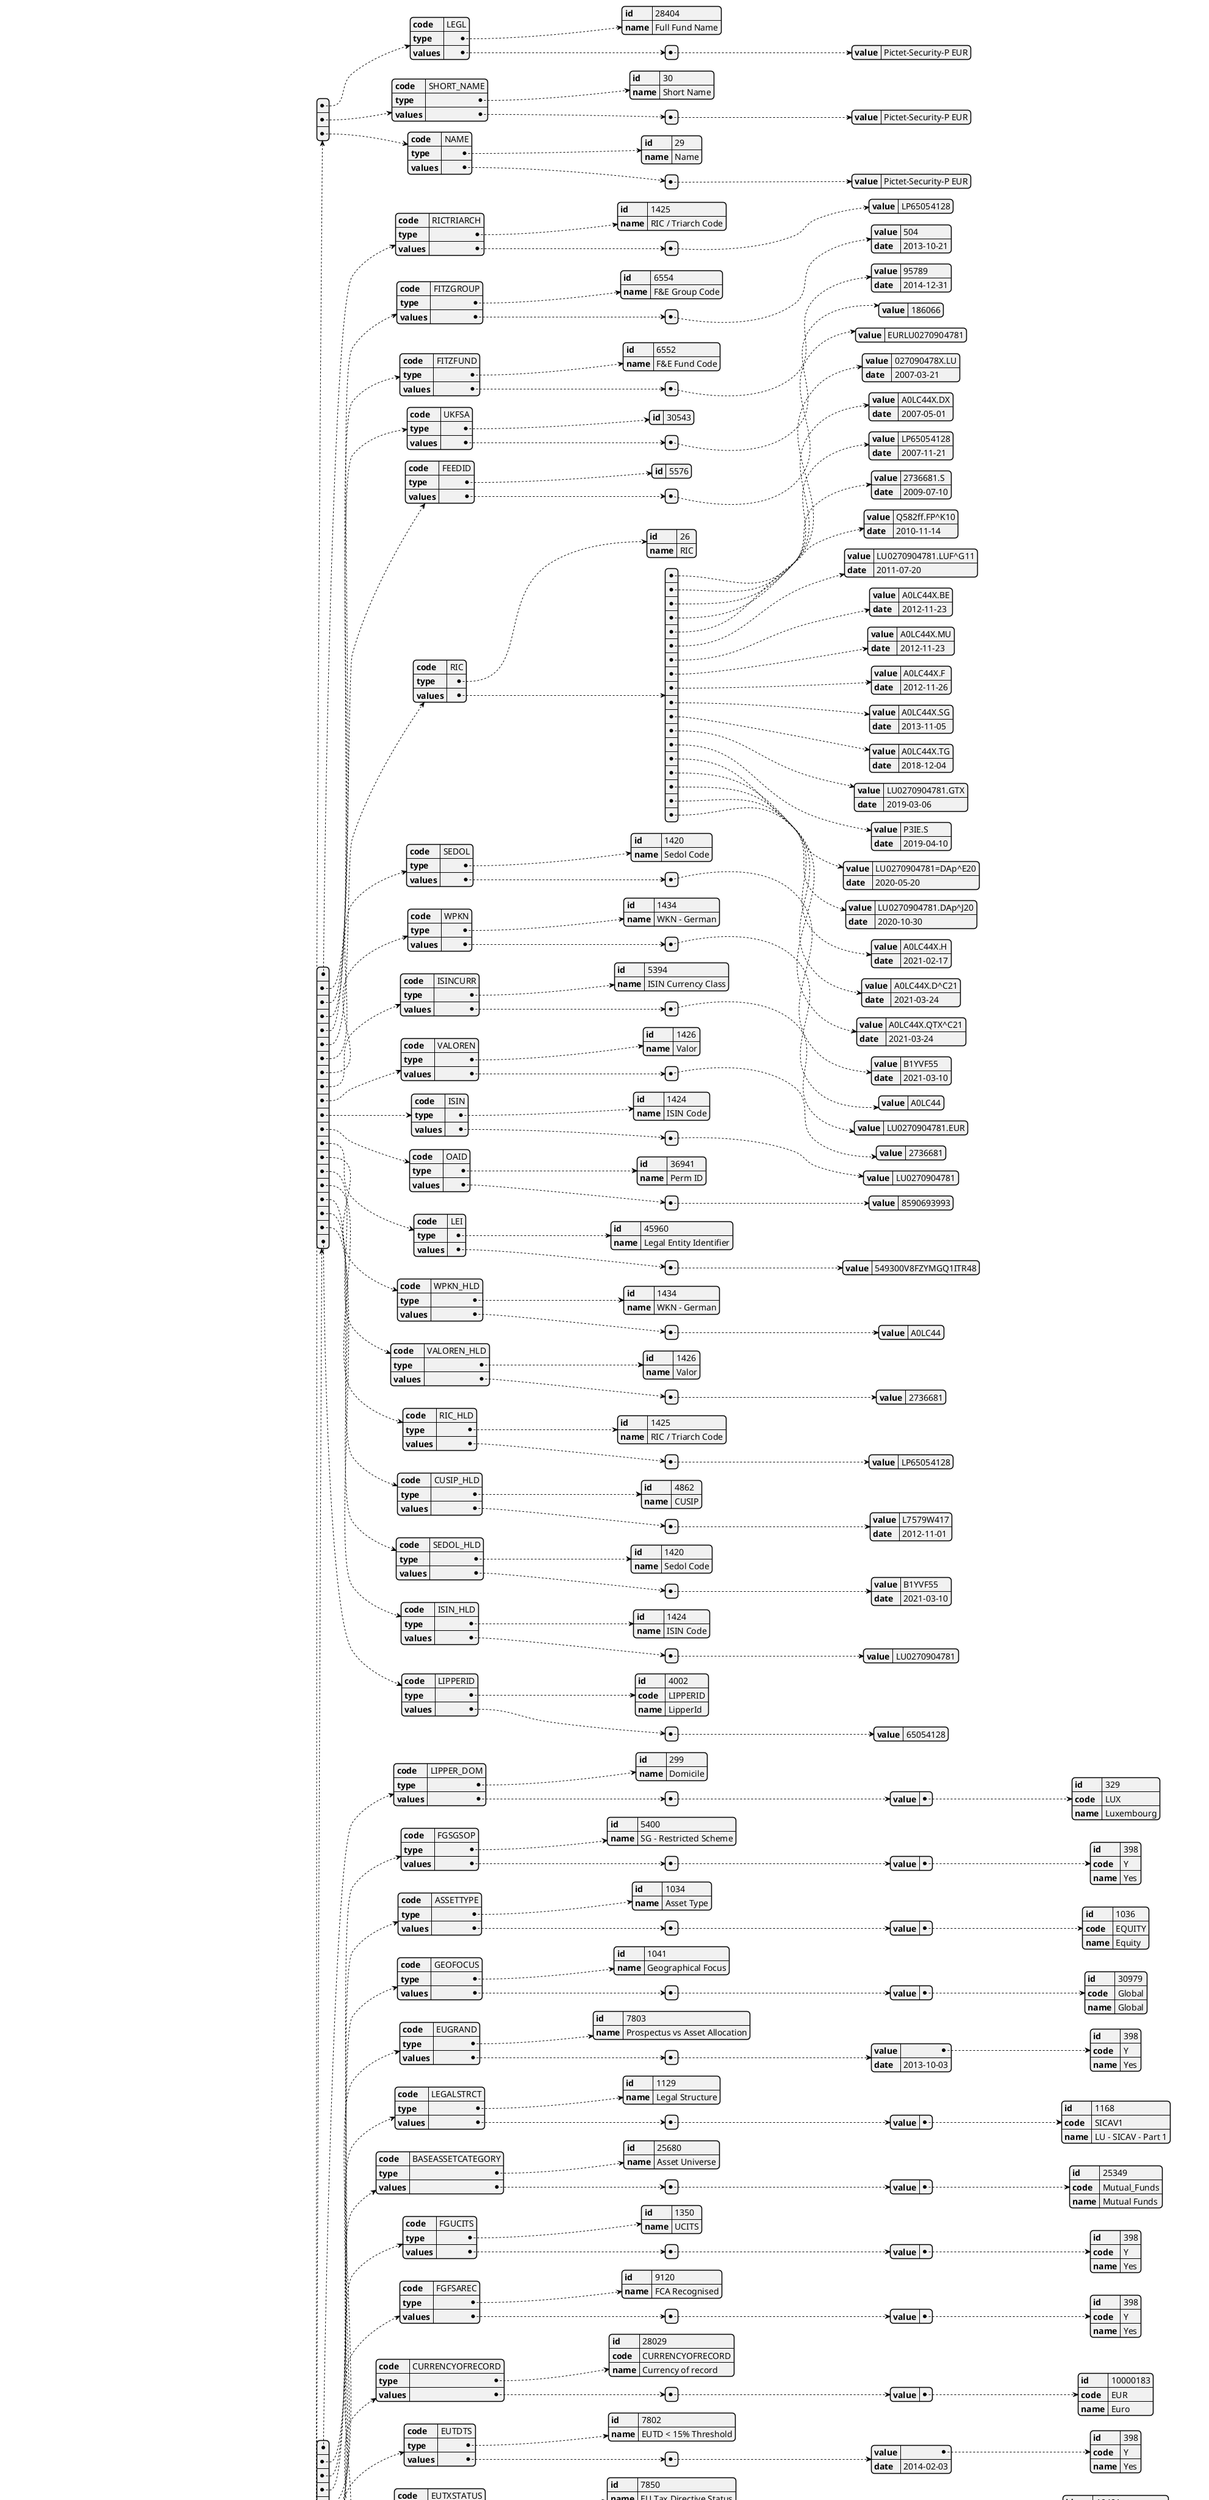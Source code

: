 @startjson

{
    "assets": [
        {
            "id": "LU0270904781",
            "names": [
                {
                    "code": "LEGL",
                    "type": {
                        "id": "28404",
                        "name": "Full Fund Name"
                    },
                    "values": [
                        {
                            "value": "Pictet-Security-P EUR"
                        }
                    ]
                },
                {
                    "code": "SHORT_NAME",
                    "type": {
                        "id": "30",
                        "name": "Short Name"
                    },
                    "values": [
                        {
                            "value": "Pictet-Security-P EUR"
                        }
                    ]
                },
                {
                    "code": "NAME",
                    "type": {
                        "id": "29",
                        "name": "Name"
                    },
                    "values": [
                        {
                            "value": "Pictet-Security-P EUR"
                        }
                    ]
                }
            ],
            "codes": [
                {
                    "code": "RICTRIARCH",
                    "type": {
                        "id": "1425",
                        "name": "RIC / Triarch Code"
                    },
                    "values": [
                        {
                            "value": "LP65054128"
                        }
                    ]
                },
                {
                    "code": "FITZGROUP",
                    "type": {
                        "id": "6554",
                        "name": "F&E Group Code"
                    },
                    "values": [
                        {
                            "value": "504",
                            "date": "2013-10-21"
                        }
                    ]
                },
                {
                    "code": "FITZFUND",
                    "type": {
                        "id": "6552",
                        "name": "F&E Fund Code"
                    },
                    "values": [
                        {
                            "value": "95789",
                            "date": "2014-12-31"
                        }
                    ]
                },
                {
                    "code": "UKFSA",
                    "type": {
                        "id": "30543"
                    },
                    "values": [
                        {
                            "value": "186066"
                        }
                    ]
                },
                {
                    "code": "FEEDID",
                    "type": {
                        "id": "5576"
                    },
                    "values": [
                        {
                            "value": "EURLU0270904781"
                        }
                    ]
                },
                {
                    "code": "RIC",
                    "type": {
                        "id": "26",
                        "name": "RIC"
                    },
                    "values": [
                        {
                            "value": "027090478X.LU",
                            "date": "2007-03-21"
                        },
                        {
                            "value": "A0LC44X.DX",
                            "date": "2007-05-01"
                        },
                        {
                            "value": "LP65054128",
                            "date": "2007-11-21"
                        },
                        {
                            "value": "2736681.S",
                            "date": "2009-07-10"
                        },
                        {
                            "value": "Q582ff.FP^K10",
                            "date": "2010-11-14"
                        },
                        {
                            "value": "LU0270904781.LUF^G11",
                            "date": "2011-07-20"
                        },
                        {
                            "value": "A0LC44X.BE",
                            "date": "2012-11-23"
                        },
                        {
                            "value": "A0LC44X.MU",
                            "date": "2012-11-23"
                        },
                        {
                            "value": "A0LC44X.F",
                            "date": "2012-11-26"
                        },
                        {
                            "value": "A0LC44X.SG",
                            "date": "2013-11-05"
                        },
                        {
                            "value": "A0LC44X.TG",
                            "date": "2018-12-04"
                        },
                        {
                            "value": "LU0270904781.GTX",
                            "date": "2019-03-06"
                        },
                        {
                            "value": "P3IE.S",
                            "date": "2019-04-10"
                        },
                        {
                            "value": "LU0270904781=DAp^E20",
                            "date": "2020-05-20"
                        },
                        {
                            "value": "LU0270904781.DAp^J20",
                            "date": "2020-10-30"
                        },
                        {
                            "value": "A0LC44X.H",
                            "date": "2021-02-17"
                        },
                        {
                            "value": "A0LC44X.D^C21",
                            "date": "2021-03-24"
                        },
                        {
                            "value": "A0LC44X.QTX^C21",
                            "date": "2021-03-24"
                        }
                    ]
                },
                {
                    "code": "SEDOL",
                    "type": {
                        "id": "1420",
                        "name": "Sedol Code"
                    },
                    "values": [
                        {
                            "value": "B1YVF55",
                            "date": "2021-03-10"
                        }
                    ]
                },
                {
                    "code": "WPKN",
                    "type": {
                        "id": "1434",
                        "name": "WKN - German"
                    },
                    "values": [
                        {
                            "value": "A0LC44"
                        }
                    ]
                },
                {
                    "code": "ISINCURR",
                    "type": {
                        "id": "5394",
                        "name": "ISIN Currency Class"
                    },
                    "values": [
                        {
                            "value": "LU0270904781.EUR"
                        }
                    ]
                },
                {
                    "code": "VALOREN",
                    "type": {
                        "id": "1426",
                        "name": "Valor"
                    },
                    "values": [
                        {
                            "value": "2736681"
                        }
                    ]
                },
                {
                    "code": "ISIN",
                    "type": {
                        "id": "1424",
                        "name": "ISIN Code"
                    },
                    "values": [
                        {
                            "value": "LU0270904781"
                        }
                    ]
                },
                {
                    "code": "OAID",
                    "type": {
                        "id": "36941",
                        "name": "Perm ID"
                    },
                    "values": [
                        {
                            "value": "8590693993"
                        }
                    ]
                },
                {
                    "code": "LEI",
                    "type": {
                        "id": "45960",
                        "name": "Legal Entity Identifier"
                    },
                    "values": [
                        {
                            "value": "549300V8FZYMGQ1ITR48"
                        }
                    ]
                },
                {
                    "code": "WPKN_HLD",
                    "type": {
                        "id": "1434",
                        "name": "WKN - German"
                    },
                    "values": [
                        {
                            "value": "A0LC44"
                        }
                    ]
                },
                {
                    "code": "VALOREN_HLD",
                    "type": {
                        "id": "1426",
                        "name": "Valor"
                    },
                    "values": [
                        {
                            "value": "2736681"
                        }
                    ]
                },
                {
                    "code": "RIC_HLD",
                    "type": {
                        "id": "1425",
                        "name": "RIC / Triarch Code"
                    },
                    "values": [
                        {
                            "value": "LP65054128"
                        }
                    ]
                },
                {
                    "code": "CUSIP_HLD",
                    "type": {
                        "id": "4862",
                        "name": "CUSIP"
                    },
                    "values": [
                        {
                            "value": "L7579W417",
                            "date": "2012-11-01"
                        }
                    ]
                },
                {
                    "code": "SEDOL_HLD",
                    "type": {
                        "id": "1420",
                        "name": "Sedol Code"
                    },
                    "values": [
                        {
                            "value": "B1YVF55",
                            "date": "2021-03-10"
                        }
                    ]
                },
                {
                    "code": "ISIN_HLD",
                    "type": {
                        "id": "1424",
                        "name": "ISIN Code"
                    },
                    "values": [
                        {
                            "value": "LU0270904781"
                        }
                    ]
                },
                {
                    "code": "LIPPERID",
                    "type": {
                        "id": "4002",
                        "code": "LIPPERID",
                        "name": "LipperId"
                    },
                    "values": [
                        {
                            "value": "65054128"
                        }
                    ]
                }
            ],
            "attributes": [
                {
                    "code": "LIPPER_DOM",
                    "type": {
                        "id": "299",
                        "name": "Domicile"
                    },
                    "values": [
                        {
                            "value": {
                                "id": "329",
                                "code": "LUX",
                                "name": "Luxembourg"
                            }
                        }
                    ]
                },
                {
                    "code": "FGSGSOP",
                    "type": {
                        "id": "5400",
                        "name": "SG - Restricted Scheme"
                    },
                    "values": [
                        {
                            "value": {
                                "id": "398",
                                "code": "Y",
                                "name": "Yes"
                            }
                        }
                    ]
                },
                {
                    "code": "ASSETTYPE",
                    "type": {
                        "id": "1034",
                        "name": "Asset Type"
                    },
                    "values": [
                        {
                            "value": {
                                "id": "1036",
                                "code": "EQUITY",
                                "name": "Equity"
                            }
                        }
                    ]
                },
                {
                    "code": "GEOFOCUS",
                    "type": {
                        "id": "1041",
                        "name": "Geographical Focus"
                    },
                    "values": [
                        {
                            "value": {
                                "id": "30979",
                                "code": "Global",
                                "name": "Global"
                            }
                        }
                    ]
                },
                {
                    "code": "EUGRAND",
                    "type": {
                        "id": "7803",
                        "name": "Prospectus vs Asset Allocation"
                    },
                    "values": [
                        {
                            "value": {
                                "id": "398",
                                "code": "Y",
                                "name": "Yes"
                            },
                            "date": "2013-10-03"
                        }
                    ]
                },
                {
                    "code": "LEGALSTRCT",
                    "type": {
                        "id": "1129",
                        "name": "Legal Structure"
                    },
                    "values": [
                        {
                            "value": {
                                "id": "1168",
                                "code": "SICAV1",
                                "name": "LU - SICAV - Part 1"
                            }
                        }
                    ]
                },
                {
                    "code": "BASEASSETCATEGORY",
                    "type": {
                        "id": "25680",
                        "name": "Asset Universe"
                    },
                    "values": [
                        {
                            "value": {
                                "id": "25349",
                                "code": "Mutual_Funds",
                                "name": "Mutual Funds"
                            }
                        }
                    ]
                },
                {
                    "code": "FGUCITS",
                    "type": {
                        "id": "1350",
                        "name": "UCITS"
                    },
                    "values": [
                        {
                            "value": {
                                "id": "398",
                                "code": "Y",
                                "name": "Yes"
                            }
                        }
                    ]
                },
                {
                    "code": "FGFSAREC",
                    "type": {
                        "id": "9120",
                        "name": "FCA Recognised"
                    },
                    "values": [
                        {
                            "value": {
                                "id": "398",
                                "code": "Y",
                                "name": "Yes"
                            }
                        }
                    ]
                },
                {
                    "code": "CURRENCYOFRECORD",
                    "type": {
                        "id": "28029",
                        "code": "CURRENCYOFRECORD",
                        "name": "Currency of record"
                    },
                    "values": [
                        {
                            "value": {
                                "id": "10000183",
                                "code": "EUR",
                                "name": "Euro"
                            }
                        }
                    ]
                },
                {
                    "code": "EUTDTS",
                    "type": {
                        "id": "7802",
                        "name": "EUTD < 15% Threshold"
                    },
                    "values": [
                        {
                            "value": {
                                "id": "398",
                                "code": "Y",
                                "name": "Yes"
                            },
                            "date": "2014-02-03"
                        }
                    ]
                },
                {
                    "code": "EUTXSTATUS",
                    "type": {
                        "id": "7850",
                        "name": "EU Tax Directive Status"
                    },
                    "values": [
                        {
                            "value": {
                                "id": "10401",
                                "code": "INSCPNT",
                                "name": "In Scope - No Tax"
                            },
                            "date": "2014-02-03"
                        }
                    ]
                },
                {
                    "code": "DESAVSCHM",
                    "type": {
                        "id": "1324",
                        "name": "German Saving Schemes"
                    },
                    "values": [
                        {
                            "value": {
                                "id": "1325",
                                "code": "DEVL",
                                "name": "Vermoegenswirksame Leistungen"
                            }
                        }
                    ]
                },
                {
                    "code": "GERTTII",
                    "type": {
                        "id": "33321",
                        "name": "German Tax Transparency"
                    },
                    "values": [
                        {
                            "value": {
                                "id": "33323",
                                "code": "YES",
                                "name": "Yes"
                            },
                            "date": "2015-03-06"
                        }
                    ]
                },
                {
                    "code": "EUNAV",
                    "type": {
                        "id": "7804",
                        "name": "NAV TIIA"
                    },
                    "values": [
                        {
                            "value": {
                                "id": "398",
                                "code": "Y",
                                "name": "Yes"
                            }
                        }
                    ]
                },
                {
                    "code": "LASTDAYOFWEEK",
                    "type": {
                        "id": "26367",
                        "name": "Last Day of Week"
                    },
                    "values": [
                        {
                            "value": {
                                "id": "31206",
                                "code": "Friday",
                                "name": "Friday"
                            }
                        }
                    ]
                },
                {
                    "code": "PRICING",
                    "type": {
                        "id": "4540",
                        "name": ""
                    },
                    "values": [
                        {
                            "value": {
                                "id": "4630",
                                "code": "SSVAL",
                                "name": "Supplied & Stored Valuation"
                            }
                        }
                    ]
                },
                {
                    "code": "PRDEEX",
                    "type": {
                        "id": "35821",
                        "name": "Price Delivery Expected"
                    },
                    "values": [
                        {
                            "value": {
                                "id": "35823",
                                "code": "1",
                                "name": "1"
                            }
                        }
                    ]
                },
                {
                    "code": "PHTAXOP",
                    "type": {
                        "id": "32102",
                        "name": "Price History Tax Operation"
                    },
                    "values": [
                        {
                            "value": {
                                "id": "763",
                                "code": "Gross",
                                "name": "Gross"
                            }
                        }
                    ]
                },
                {
                    "code": "PRICESUPPL",
                    "type": {
                        "id": "1252",
                        "name": ""
                    },
                    "values": [
                        {
                            "value": {
                                "id": "1265",
                                "code": "LIPPERCH",
                                "name": "Lipper Zurich"
                            }
                        }
                    ]
                },
                {
                    "code": "VALUATIONDELAY",
                    "type": {
                        "id": "26340",
                        "name": "Valuation Delay"
                    },
                    "values": [
                        {
                            "value": {
                                "id": "26360",
                                "code": "Zero",
                                "name": "0: Zero"
                            }
                        }
                    ]
                },
                {
                    "code": "BLUTEN",
                    "type": {
                        "id": "14627",
                        "name": "Austrian Registration Status"
                    },
                    "values": [
                        {
                            "value": {
                                "id": "14630",
                                "code": "BUNDZUG",
                                "name": "Meldefonds / Zugelassen"
                            },
                            "date": "2010-11-18"
                        }
                    ]
                },
                {
                    "code": "PRICEFREQ",
                    "type": {
                        "id": "1275",
                        "name": "Valuation / Pricing Frequency"
                    },
                    "values": [
                        {
                            "value": {
                                "id": "1276",
                                "code": "PRDAILY",
                                "name": "Pricing Daily, Mon-Fri"
                            }
                        }
                    ]
                },
                {
                    "code": "RERP",
                    "type": {
                        "id": "39101",
                        "name": "Reporting Fund"
                    },
                    "values": [
                        {
                            "value": {
                                "id": "398",
                                "code": "Y",
                                "name": "Yes"
                            }
                        }
                    ]
                },
                {
                    "code": "LIPPER_DOM_OFFSHORE",
                    "type": {
                        "id": "299",
                        "name": "Domicile"
                    },
                    "values": [
                        {
                            "value": {
                                "id": "329",
                                "code": "LUX",
                                "name": "Luxembourg"
                            }
                        }
                    ]
                },
                {
                    "code": "MGTMTAPP",
                    "type": {
                        "id": "55480",
                        "name": "Management Approach"
                    },
                    "values": [
                        {
                            "value": {
                                "id": "55240",
                                "code": "MAACTIVE",
                                "name": "Active"
                            }
                        }
                    ]
                }
            ],
            "cumulativeCalcs": [
                {
                    "code": "PERF_1MMEJ",
                    "type": {
                        "id": "5637",
                        "code": "PCT1M",
                        "name": "Percentage Growth - 1 Month"
                    },
                    "values": [
                        {
                            "value": 0.1937666,
                            "currency": "EUR",
                            "isEstimate": false,
                            "endDate": "2021-05-31"
                        }
                    ]
                },
                {
                    "code": "PERF_3MMEJ",
                    "type": {
                        "id": "5640",
                        "code": "PCT3M",
                        "name": "Percentage Growth - 3 Month"
                    },
                    "values": [
                        {
                            "value": 6.593061,
                            "currency": "EUR",
                            "isEstimate": false,
                            "endDate": "2021-05-31"
                        }
                    ]
                },
                {
                    "code": "PERF_6MMEJ",
                    "type": {
                        "id": "5643",
                        "code": "PCT6M",
                        "name": "Percentage Growth - 6 Month"
                    },
                    "values": [
                        {
                            "value": 12.0628857,
                            "currency": "EUR",
                            "isEstimate": false,
                            "endDate": "2021-05-31"
                        }
                    ]
                },
                {
                    "code": "PERF_1YMEJ",
                    "type": {
                        "id": "5638",
                        "code": "PCT1Y",
                        "name": "Percentage Growth - 1 Year"
                    },
                    "values": [
                        {
                            "value": 23.6844239,
                            "currency": "EUR",
                            "isEstimate": false,
                            "endDate": "2021-05-31"
                        }
                    ]
                },
                {
                    "code": "PERF_3YMEJ",
                    "type": {
                        "id": "5641",
                        "code": "PCT3Y",
                        "name": "Percentage Growth - 3 Year"
                    },
                    "values": [
                        {
                            "value": 49.7398645,
                            "currency": "EUR",
                            "isEstimate": false,
                            "endDate": "2021-05-31"
                        }
                    ]
                },
                {
                    "code": "PERF_5YMEJ",
                    "type": {
                        "id": "5642",
                        "code": "PCT5Y",
                        "name": "Percentage Growth - 5 Year"
                    },
                    "values": [
                        {
                            "value": 78.0345471,
                            "currency": "EUR",
                            "isEstimate": false,
                            "endDate": "2021-05-31"
                        }
                    ]
                },
                {
                    "code": "PERF_10YMEJ",
                    "type": {
                        "id": "5639",
                        "code": "PCT10Y",
                        "name": "Percentage Growth - 10 Year"
                    },
                    "values": [
                        {
                            "value": 219.9580493,
                            "currency": "EUR",
                            "isEstimate": false,
                            "endDate": "2021-05-31"
                        }
                    ]
                },
                {
                    "code": "PERF_YTMEJ",
                    "type": {
                        "id": "5645",
                        "code": "PCTYTD",
                        "name": "Percentage Growth - Year To Date"
                    },
                    "values": [
                        {
                            "value": 9.7489027,
                            "currency": "EUR",
                            "isEstimate": false,
                            "endDate": "2021-05-31"
                        }
                    ]
                },
                {
                    "code": "PERF_IMEJ",
                    "type": {
                        "id": "5644",
                        "code": "PCTINCP",
                        "name": "Percentage Growth - Since Inception"
                    },
                    "values": [
                        {
                            "value": 289.3809827,
                            "currency": "EUR",
                            "isEstimate": false,
                            "endDate": "2021-05-31"
                        }
                    ]
                },
                {
                    "code": "PERF_1MWEJ",
                    "type": {
                        "id": "48429",
                        "name": "Growth rate 1 month to last weekend"
                    },
                    "values": [
                        {
                            "value": 0.39857,
                            "currency": "EUR",
                            "isEstimate": false,
                            "date": "2021-05-07",
                            "endDate": "2021-06-04"
                        }
                    ]
                },
                {
                    "code": "PERF_3MWEJ",
                    "type": {
                        "id": "48430",
                        "name": "Growth rate 3 month to last weekend"
                    },
                    "values": [
                        {
                            "value": 7.35518,
                            "currency": "EUR",
                            "isEstimate": false,
                            "date": "2021-03-05",
                            "endDate": "2021-06-04"
                        }
                    ]
                },
                {
                    "code": "PERF_6MWEJ",
                    "type": {
                        "id": "48431",
                        "name": "Growth rate 6 month to last weekend"
                    },
                    "values": [
                        {
                            "value": 12.1591,
                            "currency": "EUR",
                            "isEstimate": false,
                            "date": "2020-12-04",
                            "endDate": "2021-06-04"
                        }
                    ]
                },
                {
                    "code": "PERF_1YWEJ",
                    "type": {
                        "id": "48432",
                        "name": "Growth rate 1 year to last weekend"
                    },
                    "values": [
                        {
                            "value": 19.28966,
                            "currency": "EUR",
                            "isEstimate": false,
                            "date": "2020-06-05",
                            "endDate": "2021-06-04"
                        }
                    ]
                },
                {
                    "code": "PERF_3YWEJ",
                    "type": {
                        "id": "48433",
                        "name": "Growth rate 3 years to last weekend"
                    },
                    "values": [
                        {
                            "value": 44.71466,
                            "currency": "EUR",
                            "isEstimate": false,
                            "date": "2018-06-08",
                            "endDate": "2021-06-04"
                        }
                    ]
                },
                {
                    "code": "PERF_5YWEJ",
                    "type": {
                        "id": "48434",
                        "name": "Growth rate 5 years to last weekend"
                    },
                    "values": [
                        {
                            "value": 78.67359,
                            "currency": "EUR",
                            "isEstimate": false,
                            "date": "2016-06-03",
                            "endDate": "2021-06-04"
                        }
                    ]
                },
                {
                    "code": "PERF_10YWEJ",
                    "type": {
                        "id": "48435",
                        "name": "Growth rate 10 years to last weekend"
                    },
                    "values": [
                        {
                            "value": 233.09088,
                            "currency": "EUR",
                            "isEstimate": false,
                            "date": "2011-06-03",
                            "endDate": "2021-06-04"
                        }
                    ]
                },
                {
                    "code": "PERF_YTWEJ",
                    "type": {
                        "id": "48436",
                        "name": "Growth rate from last year end to last weekend"
                    },
                    "values": [
                        {
                            "value": 8.74163,
                            "currency": "EUR",
                            "isEstimate": false,
                            "date": "2020-12-31",
                            "endDate": "2021-06-04"
                        }
                    ]
                },
                {
                    "code": "PERF_IWEJ",
                    "type": {
                        "id": "0"
                    },
                    "values": [
                        {
                            "value": 285.80725,
                            "currency": "EUR",
                            "isEstimate": false,
                            "date": "2006-10-31",
                            "endDate": "2021-06-04"
                        }
                    ]
                },
                {
                    "code": "PERF_1MTDJ",
                    "type": {
                        "id": "48420",
                        "name": "Growth rate 1 month to yesterday"
                    },
                    "values": [
                        {
                            "value": 0.65432,
                            "currency": "EUR",
                            "isEstimate": false,
                            "date": "2021-05-07",
                            "endDate": "2021-06-07"
                        }
                    ]
                },
                {
                    "code": "PERF_6MTDJ",
                    "type": {
                        "id": "48422",
                        "name": "Growth rate 6 month to yesterday"
                    },
                    "values": [
                        {
                            "value": 11.90503,
                            "currency": "EUR",
                            "isEstimate": false,
                            "date": "2020-12-07",
                            "endDate": "2021-06-07"
                        }
                    ]
                },
                {
                    "code": "PERF_1YTDJ",
                    "type": {
                        "id": "48423",
                        "name": "Growth rate 1 year to yesterday"
                    },
                    "values": [
                        {
                            "value": 19.59354,
                            "currency": "EUR",
                            "isEstimate": false,
                            "date": "2020-06-05",
                            "endDate": "2021-06-07"
                        }
                    ]
                },
                {
                    "code": "PERF_3YTDJ",
                    "type": {
                        "id": "48424",
                        "name": "Growth rate 3 year to yesterday"
                    },
                    "values": [
                        {
                            "value": 46.47882,
                            "currency": "EUR",
                            "isEstimate": false,
                            "date": "2018-06-07",
                            "endDate": "2021-06-07"
                        }
                    ]
                },
                {
                    "code": "PERF_5YTDJ",
                    "type": {
                        "id": "48425",
                        "name": "Growth rate 5 year to yesterday"
                    },
                    "values": [
                        {
                            "value": 78.19134,
                            "currency": "EUR",
                            "isEstimate": false,
                            "date": "2016-06-07",
                            "endDate": "2021-06-07"
                        }
                    ]
                },
                {
                    "code": "PERF_10YTDJ",
                    "type": {
                        "id": "48426",
                        "name": "Growth rate 10 year to yesterday"
                    },
                    "values": [
                        {
                            "value": 238.18772,
                            "currency": "EUR",
                            "isEstimate": false,
                            "date": "2011-06-07",
                            "endDate": "2021-06-07"
                        }
                    ]
                },
                {
                    "code": "PERF_YTTDJ",
                    "type": {
                        "id": "48427",
                        "name": "Growth rate from last year end to yesterday"
                    },
                    "values": [
                        {
                            "value": 9.01864,
                            "currency": "EUR",
                            "isEstimate": false,
                            "date": "2020-12-31",
                            "endDate": "2021-06-07"
                        }
                    ]
                },
                {
                    "code": "PERF_ITDJ",
                    "type": {
                        "id": "48428",
                        "name": "Growth rate from last year end to yesterday"
                    },
                    "values": [
                        {
                            "value": 286.79005,
                            "currency": "EUR",
                            "isEstimate": false,
                            "date": "2006-10-31",
                            "endDate": "2021-06-07"
                        }
                    ]
                },
                {
                    "code": "ALPHA_1YMEJ",
                    "type": {
                        "id": "5613",
                        "code": "ALP1Y",
                        "name": "Alpha - 1 Year"
                    },
                    "values": [
                        {
                            "value": 0.2120729,
                            "currency": "EUR",
                            "isEstimate": false,
                            "endDate": "2021-05-31"
                        }
                    ]
                },
                {
                    "code": "ALPHA_3YMEJ",
                    "type": {
                        "id": "5615",
                        "code": "ALP3Y",
                        "name": "Alpha - 3 Year"
                    },
                    "values": [
                        {
                            "value": 0.1258644,
                            "currency": "EUR",
                            "isEstimate": false,
                            "endDate": "2021-05-31"
                        }
                    ]
                },
                {
                    "code": "ALPHA_5YMEJ",
                    "type": {
                        "id": "5616",
                        "code": "ALP5Y",
                        "name": "Alpha - 5 Year"
                    },
                    "values": [
                        {
                            "value": 0.0182239,
                            "currency": "EUR",
                            "isEstimate": false,
                            "endDate": "2021-05-31"
                        }
                    ]
                },
                {
                    "code": "ALPHA_10YMEJ",
                    "type": {
                        "id": "5614",
                        "code": "ALP10Y",
                        "name": "Alpha - 10 Year"
                    },
                    "values": [
                        {
                            "value": -0.0137048,
                            "currency": "EUR",
                            "isEstimate": false,
                            "endDate": "2021-05-31"
                        }
                    ]
                },
                {
                    "code": "BETA_1YMEJ",
                    "type": {
                        "id": "5621",
                        "code": "BET1Y",
                        "name": "Beta - 1 Year"
                    },
                    "values": [
                        {
                            "value": 0.7507776,
                            "currency": "EUR",
                            "isEstimate": false,
                            "endDate": "2021-05-31"
                        }
                    ]
                },
                {
                    "code": "BETA_3YMEJ",
                    "type": {
                        "id": "5623",
                        "code": "BET3Y",
                        "name": "Beta - 3 Year"
                    },
                    "values": [
                        {
                            "value": 0.9621162,
                            "currency": "EUR",
                            "isEstimate": false,
                            "endDate": "2021-05-31"
                        }
                    ]
                },
                {
                    "code": "BETA_5YMEJ",
                    "type": {
                        "id": "5624",
                        "code": "BET5Y",
                        "name": "Beta - 5 Year"
                    },
                    "values": [
                        {
                            "value": 0.9474833,
                            "currency": "EUR",
                            "isEstimate": false,
                            "endDate": "2021-05-31"
                        }
                    ]
                },
                {
                    "code": "BETA_10YMEJ",
                    "type": {
                        "id": "5622",
                        "code": "BET1OY",
                        "name": "Beta - 10 Year"
                    },
                    "values": [
                        {
                            "value": 0.984161,
                            "currency": "EUR",
                            "isEstimate": false,
                            "endDate": "2021-05-31"
                        }
                    ]
                },
                {
                    "code": "R-SQUARED_1YMEJ",
                    "type": {
                        "id": "5655",
                        "code": "RSQ1Y",
                        "name": "R-Squared - 1 Year"
                    },
                    "values": [
                        {
                            "value": 0.8005148,
                            "currency": "EUR",
                            "isEstimate": false,
                            "endDate": "2021-05-31"
                        }
                    ]
                },
                {
                    "code": "R-SQUARED_3YMEJ",
                    "type": {
                        "id": "5657",
                        "code": "RSQ3Y",
                        "name": "R-Squared - 3 Year"
                    },
                    "values": [
                        {
                            "value": 0.8773223,
                            "currency": "EUR",
                            "isEstimate": false,
                            "endDate": "2021-05-31"
                        }
                    ]
                },
                {
                    "code": "R-SQUARED_5YMEJ",
                    "type": {
                        "id": "5658",
                        "code": "RSQ5Y",
                        "name": "R-Squared - 5 Year"
                    },
                    "values": [
                        {
                            "value": 0.8421798,
                            "currency": "EUR",
                            "isEstimate": false,
                            "endDate": "2021-05-31"
                        }
                    ]
                },
                {
                    "code": "R-SQUARED_10YMEJ",
                    "type": {
                        "id": "5656",
                        "code": "RSQ10Y",
                        "name": "R-Squared - 10 Year"
                    },
                    "values": [
                        {
                            "value": 0.8282984,
                            "currency": "EUR",
                            "isEstimate": false,
                            "endDate": "2021-05-31"
                        }
                    ]
                },
                {
                    "code": "RELATIVE_PERFORMANCE_6MMEJ",
                    "type": {
                        "id": "5650",
                        "code": "RPF6M",
                        "name": "Relative Performance - 6 Month"
                    },
                    "values": [
                        {
                            "value": -1.809318,
                            "currency": "EUR",
                            "isEstimate": false,
                            "endDate": "2021-05-31"
                        }
                    ]
                },
                {
                    "code": "RELATIVE_PERFORMANCE_1YMEJ",
                    "type": {
                        "id": "5646",
                        "code": "RPF1Y",
                        "name": "Relative Performance - 1 Year"
                    },
                    "values": [
                        {
                            "value": -4.8402886,
                            "currency": "EUR",
                            "isEstimate": false,
                            "endDate": "2021-05-31"
                        }
                    ]
                },
                {
                    "code": "RELATIVE_PERFORMANCE_3YMEJ",
                    "type": {
                        "id": "5648",
                        "code": "RPF3Y",
                        "name": "Relative Performance - 3 Year"
                    },
                    "values": [
                        {
                            "value": 4.5270032,
                            "currency": "EUR",
                            "isEstimate": false,
                            "endDate": "2021-05-31"
                        }
                    ]
                },
                {
                    "code": "RELATIVE_PERFORMANCE_5YMEJ",
                    "type": {
                        "id": "5649",
                        "code": "RPF5Y",
                        "name": "Relative Performance - 5 Year"
                    },
                    "values": [
                        {
                            "value": -3.8749664,
                            "currency": "EUR",
                            "isEstimate": false,
                            "endDate": "2021-05-31"
                        }
                    ]
                },
                {
                    "code": "RELATIVE_PERFORMANCE_10YMEJ",
                    "type": {
                        "id": "5647",
                        "code": "RPF10Y",
                        "name": "Relative Performance - 10 Year"
                    },
                    "values": [
                        {
                            "value": -11.557876,
                            "currency": "EUR",
                            "isEstimate": false,
                            "endDate": "2021-05-31"
                        }
                    ]
                },
                {
                    "code": "STANDARD_DEVIATION_1YMEJ",
                    "type": {
                        "id": "5617",
                        "code": "STD1Y",
                        "name": "Annualised Standard Deviation - 1 Year"
                    },
                    "values": [
                        {
                            "value": 10.4624064,
                            "currency": "EUR",
                            "isEstimate": false,
                            "endDate": "2021-05-31"
                        }
                    ]
                },
                {
                    "code": "STANDARD_DEVIATION_3YMEJ",
                    "type": {
                        "id": "5619",
                        "code": "STD3Y",
                        "name": "Annualised Standard Deviation - 3 Year"
                    },
                    "values": [
                        {
                            "value": 17.1527224,
                            "currency": "EUR",
                            "isEstimate": false,
                            "endDate": "2021-05-31"
                        }
                    ]
                },
                {
                    "code": "STANDARD_DEVIATION_5YMEJ",
                    "type": {
                        "id": "5620",
                        "code": "STD5Y",
                        "name": "Annualised Standard Deviation - 5 Year"
                    },
                    "values": [
                        {
                            "value": 14.1807292,
                            "currency": "EUR",
                            "isEstimate": false,
                            "endDate": "2021-05-31"
                        }
                    ]
                },
                {
                    "code": "STANDARD_DEVIATION_10YMEJ",
                    "type": {
                        "id": "5618",
                        "code": "STD10Y",
                        "name": "Annualised Standard Deviation - 10 Year"
                    },
                    "values": [
                        {
                            "value": 13.4277207,
                            "currency": "EUR",
                            "isEstimate": false,
                            "endDate": "2021-05-31"
                        }
                    ]
                },
                {
                    "code": "SHARPE_RATIO_1YMEJ",
                    "type": {
                        "id": "5659",
                        "code": "SHP1Y",
                        "name": "Sharpe Ratio - 1 Year"
                    },
                    "values": [
                        {
                            "value": 0.6177839,
                            "currency": "EUR",
                            "isEstimate": false,
                            "endDate": "2021-05-31"
                        }
                    ]
                },
                {
                    "code": "SHARPE_RATIO_3YMEJ",
                    "type": {
                        "id": "5661",
                        "code": "SHP3Y",
                        "name": "Sharpe Ratio - 3 Year"
                    },
                    "values": [
                        {
                            "value": 0.2330529,
                            "currency": "EUR",
                            "isEstimate": false,
                            "endDate": "2021-05-31"
                        }
                    ]
                },
                {
                    "code": "SHARPE_RATIO_5YMEJ",
                    "type": {
                        "id": "5662",
                        "code": "SHP5Y",
                        "name": "Sharpe Ratio - 5 Year"
                    },
                    "values": [
                        {
                            "value": 0.2429693,
                            "currency": "EUR",
                            "isEstimate": false,
                            "endDate": "2021-05-31"
                        }
                    ]
                },
                {
                    "code": "SHARPE_RATIO_10YMEJ",
                    "type": {
                        "id": "5660",
                        "code": "SHP10Y",
                        "name": "Sharpe Ratio - 10 Year"
                    },
                    "values": [
                        {
                            "value": 0.2509559,
                            "currency": "EUR",
                            "isEstimate": false,
                            "endDate": "2021-05-31"
                        }
                    ]
                },
                {
                    "code": "INFORMATION_RATIO_1YMEJ",
                    "type": {
                        "id": "5629",
                        "code": "INF1Y",
                        "name": "Information Ratio - 1 Year"
                    },
                    "values": [
                        {
                            "value": -0.2030462,
                            "currency": "EUR",
                            "isEstimate": false,
                            "endDate": "2021-05-31"
                        }
                    ]
                },
                {
                    "code": "INFORMATION_RATIO_3YMEJ",
                    "type": {
                        "id": "5631",
                        "code": "INF3Y",
                        "name": "Information Ratio - 3 Year"
                    },
                    "values": [
                        {
                            "value": 0.0487838,
                            "currency": "EUR",
                            "isEstimate": false,
                            "endDate": "2021-05-31"
                        }
                    ]
                },
                {
                    "code": "INFORMATION_RATIO_5YMEJ",
                    "type": {
                        "id": "5632",
                        "code": "INF5Y",
                        "name": "Information Ratio - 5 Year"
                    },
                    "values": [
                        {
                            "value": -0.0218918,
                            "currency": "EUR",
                            "isEstimate": false,
                            "endDate": "2021-05-31"
                        }
                    ]
                },
                {
                    "code": "INFORMATION_RATIO_10YMEJ",
                    "type": {
                        "id": "5630",
                        "code": "INF10Y",
                        "name": "Information Ratio - 10 Year"
                    },
                    "values": [
                        {
                            "value": -0.0184104,
                            "currency": "EUR",
                            "isEstimate": false,
                            "endDate": "2021-05-31"
                        }
                    ]
                },
                {
                    "code": "RETURN/RISK_RATIO_1YMEJ",
                    "type": {
                        "id": "5651",
                        "code": "RRK1Y",
                        "name": "Risk/Reward Ratio - 1 Year"
                    },
                    "values": [
                        {
                            "value": 0.605132,
                            "currency": "EUR",
                            "isEstimate": false,
                            "endDate": "2021-05-31"
                        }
                    ]
                },
                {
                    "code": "RETURN/RISK_RATIO_3YMEJ",
                    "type": {
                        "id": "5653",
                        "code": "RRK3Y",
                        "name": "Risk/Reward Ratio - 3 Year"
                    },
                    "values": [
                        {
                            "value": 0.2519901,
                            "currency": "EUR",
                            "isEstimate": false,
                            "endDate": "2021-05-31"
                        }
                    ]
                },
                {
                    "code": "RETURN/RISK_RATIO_5YMEJ",
                    "type": {
                        "id": "5654",
                        "code": "RRK5Y",
                        "name": "Risk/Reward Ratio - 5 Year"
                    },
                    "values": [
                        {
                            "value": 0.2561502,
                            "currency": "EUR",
                            "isEstimate": false,
                            "endDate": "2021-05-31"
                        }
                    ]
                },
                {
                    "code": "RETURN/RISK_RATIO_10YMEJ",
                    "type": {
                        "id": "5652",
                        "code": "RRK10Y",
                        "name": "Risk/Reward Ratio - 10 Year"
                    },
                    "values": [
                        {
                            "value": 0.2704889,
                            "currency": "EUR",
                            "isEstimate": false,
                            "endDate": "2021-05-31"
                        }
                    ]
                },
                {
                    "code": "MAXIMUM_DRAWDOWN_1YMEJ",
                    "type": {
                        "id": "5633",
                        "code": "MXD1Y",
                        "name": "Max Drawdown - 1 Year"
                    },
                    "values": [
                        {
                            "value": -3.8615693,
                            "currency": "EUR",
                            "isEstimate": false,
                            "endDate": "2021-05-31"
                        }
                    ]
                },
                {
                    "code": "MAXIMUM_DRAWDOWN_3YMEJ",
                    "type": {
                        "id": "5635",
                        "code": "MXD3Y",
                        "name": "Max Drawdown - 3 Year"
                    },
                    "values": [
                        {
                            "value": -18.339558,
                            "currency": "EUR",
                            "isEstimate": false,
                            "endDate": "2021-05-31"
                        }
                    ]
                },
                {
                    "code": "MAXIMUM_DRAWDOWN_5YMEJ",
                    "type": {
                        "id": "5636",
                        "code": "MXD5Y",
                        "name": "Max Drawdown - 5 Year"
                    },
                    "values": [
                        {
                            "value": -18.339558,
                            "currency": "EUR",
                            "isEstimate": false,
                            "endDate": "2021-05-31"
                        }
                    ]
                },
                {
                    "code": "MAXIMUM_DRAWDOWN_10YMEJ",
                    "type": {
                        "id": "5634",
                        "code": "MXD10Y",
                        "name": "Max Drawdown - 10 Year"
                    },
                    "values": [
                        {
                            "value": -18.339558,
                            "currency": "EUR",
                            "isEstimate": false,
                            "endDate": "2021-05-31"
                        }
                    ]
                },
                {
                    "code": "TREYNOR_RATIO_1YMEJ",
                    "type": {
                        "id": "5667",
                        "code": "TRN1Y",
                        "name": "Treynor Ratio - 1 Year"
                    },
                    "values": [
                        {
                            "value": 2.4169968,
                            "currency": "EUR",
                            "isEstimate": false,
                            "endDate": "2021-05-31"
                        }
                    ]
                },
                {
                    "code": "TREYNOR_RATIO_3YMEJ",
                    "type": {
                        "id": "5669",
                        "code": "TRN3Y",
                        "name": "Treynor Ratio - 3 Year"
                    },
                    "values": [
                        {
                            "value": 1.2022488,
                            "currency": "EUR",
                            "isEstimate": false,
                            "endDate": "2021-05-31"
                        }
                    ]
                },
                {
                    "code": "TREYNOR_RATIO_5YMEJ",
                    "type": {
                        "id": "5670",
                        "code": "TRN5Y",
                        "name": "Treynor Ratio - 5 Year"
                    },
                    "values": [
                        {
                            "value": 1.0495767,
                            "currency": "EUR",
                            "isEstimate": false,
                            "endDate": "2021-05-31"
                        }
                    ]
                },
                {
                    "code": "TREYNOR_RATIO_10YMEJ",
                    "type": {
                        "id": "5668",
                        "code": "TRN10Y",
                        "name": "Treynor Ratio - 10 Year"
                    },
                    "values": [
                        {
                            "value": 0.9878363,
                            "currency": "EUR",
                            "isEstimate": false,
                            "endDate": "2021-05-31"
                        }
                    ]
                },
                {
                    "code": "CORRELATION_1YMEJ",
                    "type": {
                        "id": "5625",
                        "code": "COR1Y",
                        "name": "Correlation - 1 Year"
                    },
                    "values": [
                        {
                            "value": 0.8947149,
                            "currency": "EUR",
                            "isEstimate": false,
                            "endDate": "2021-05-31"
                        }
                    ]
                },
                {
                    "code": "CORRELATION_3YMEJ",
                    "type": {
                        "id": "5627",
                        "code": "COR3Y",
                        "name": "Correlation - 3 Year"
                    },
                    "values": [
                        {
                            "value": 0.9366548,
                            "currency": "EUR",
                            "isEstimate": false,
                            "endDate": "2021-05-31"
                        }
                    ]
                },
                {
                    "code": "CORRELATION_5YMEJ",
                    "type": {
                        "id": "5628",
                        "code": "COR5Y",
                        "name": "Correlation - 5 Year"
                    },
                    "values": [
                        {
                            "value": 0.9177035,
                            "currency": "EUR",
                            "isEstimate": false,
                            "endDate": "2021-05-31"
                        }
                    ]
                },
                {
                    "code": "CORRELATION_10YMEJ",
                    "type": {
                        "id": "5626",
                        "code": "COR1OY",
                        "name": "Correlation - 10 Year"
                    },
                    "values": [
                        {
                            "value": 0.910109,
                            "currency": "EUR",
                            "isEstimate": false,
                            "endDate": "2021-05-31"
                        }
                    ]
                },
                {
                    "code": "TRACKING_ERROR_1YMEJ",
                    "type": {
                        "id": "5663",
                        "code": "TRK1Y",
                        "name": "Tracking Error - 1 Year"
                    },
                    "values": [
                        {
                            "value": 1.5754969,
                            "currency": "EUR",
                            "isEstimate": false,
                            "endDate": "2021-05-31"
                        }
                    ]
                },
                {
                    "code": "TRACKING_ERROR_3YMEJ",
                    "type": {
                        "id": "5665",
                        "code": "TRK3Y",
                        "name": "Tracking Error - 3 Year"
                    },
                    "values": [
                        {
                            "value": 1.7480135,
                            "currency": "EUR",
                            "isEstimate": false,
                            "endDate": "2021-05-31"
                        }
                    ]
                },
                {
                    "code": "TRACKING_ERROR_5YMEJ",
                    "type": {
                        "id": "5666",
                        "code": "TRK5Y",
                        "name": "Tracking Error - 5 Year"
                    },
                    "values": [
                        {
                            "value": 1.6392558,
                            "currency": "EUR",
                            "isEstimate": false,
                            "endDate": "2021-05-31"
                        }
                    ]
                },
                {
                    "code": "TRACKING_ERROR_10YMEJ",
                    "type": {
                        "id": "5664",
                        "code": "TRK10Y",
                        "name": "Tracking Error - 10 Year"
                    },
                    "values": [
                        {
                            "value": 1.6062459,
                            "currency": "EUR",
                            "isEstimate": false,
                            "endDate": "2021-05-31"
                        }
                    ]
                },
                {
                    "code": "RELATIVE_PERFORMANCE_3MMEJ",
                    "type": {
                        "id": "5701",
                        "code": "RPF3M",
                        "name": "Relative Performance - 3 Month"
                    },
                    "values": [
                        {
                            "value": -2.4725601,
                            "currency": "EUR",
                            "isEstimate": false,
                            "endDate": "2021-05-31"
                        }
                    ]
                },
                {
                    "code": "RELATIVE_PERFORMANCE_1MMEJ",
                    "type": {
                        "id": "5702",
                        "code": "RPF1M",
                        "name": "Relative Performance - 1 Month"
                    },
                    "values": [
                        {
                            "value": 0.2632848,
                            "currency": "EUR",
                            "isEstimate": false,
                            "endDate": "2021-05-31"
                        }
                    ]
                },
                {
                    "code": "RELATIVE_PERFORMANCE_YTMEJ",
                    "type": {
                        "id": "5703",
                        "code": "RPFYTD",
                        "name": "Relative Performance - Year to Date"
                    },
                    "values": [
                        {
                            "value": -1.9541243,
                            "currency": "EUR",
                            "isEstimate": false,
                            "endDate": "2021-05-31"
                        }
                    ]
                },
                {
                    "code": "PERF_3MTDJ",
                    "type": {
                        "id": "48421",
                        "name": "Growth rate 3 month to yesterday"
                    },
                    "values": [
                        {
                            "value": 7.62865,
                            "currency": "EUR",
                            "isEstimate": false,
                            "date": "2021-03-05",
                            "endDate": "2021-06-07"
                        }
                    ]
                },
                {
                    "code": "LastYearMinus2",
                    "type": {
                        "id": "32273",
                        "code": "LastYearMinus2",
                        "name": "Current Year minus three"
                    },
                    "values": [
                        {
                            "value": -2.6034619,
                            "currency": "EUR",
                            "isEstimate": false,
                            "endDate": "2021-05-31"
                        }
                    ]
                },
                {
                    "code": "LastYearMinus3",
                    "type": {
                        "id": "32274",
                        "code": "LastYearMinus3",
                        "name": "Current Year minus four"
                    },
                    "values": [
                        {
                            "value": 9.2730393,
                            "currency": "EUR",
                            "isEstimate": false,
                            "endDate": "2021-05-31"
                        }
                    ]
                },
                {
                    "code": "LastYearMinus4",
                    "type": {
                        "id": "32275",
                        "code": "LastYearMinus4",
                        "name": "Current Year minus five"
                    },
                    "values": [
                        {
                            "value": 2.5633726,
                            "currency": "EUR",
                            "isEstimate": false,
                            "endDate": "2021-05-31"
                        }
                    ]
                },
                {
                    "code": "LastYear",
                    "type": {
                        "id": "32271",
                        "code": "LastYear",
                        "name": "Last Year"
                    },
                    "values": [
                        {
                            "value": 11.7912008,
                            "currency": "EUR",
                            "isEstimate": false,
                            "endDate": "2021-05-31"
                        }
                    ]
                },
                {
                    "code": "LastYearMinus1",
                    "type": {
                        "id": "32272",
                        "code": "LastYearMinus1",
                        "name": "Current Year minus two"
                    },
                    "values": [
                        {
                            "value": 33.7385037,
                            "currency": "EUR",
                            "isEstimate": false,
                            "endDate": "2021-05-31"
                        }
                    ]
                },
                {
                    "code": "PERF_3YMEJ_ANN",
                    "type": {
                        "id": "5641",
                        "name": "Annualized 3 Year Performance to Last Month End"
                    },
                    "values": [
                        {
                            "value": 14.39117,
                            "currency": "EUR",
                            "isEstimate": false,
                            "date": "2018-05-31",
                            "endDate": "2021-05-31"
                        }
                    ]
                },
                {
                    "code": "PERF_5YMEJ_ANN",
                    "type": {
                        "id": "5642",
                        "name": "Annualized 5 Year Performance to Last Month End"
                    },
                    "values": [
                        {
                            "value": 12.22082,
                            "currency": "EUR",
                            "isEstimate": false,
                            "date": "2016-05-31",
                            "endDate": "2021-05-31"
                        }
                    ]
                },
                {
                    "code": "PERF_10YMEJ_ANN",
                    "type": {
                        "id": "5639",
                        "name": "Annualized 10 Year Performance to Last Month End"
                    },
                    "values": [
                        {
                            "value": 12.32277,
                            "currency": "EUR",
                            "isEstimate": false,
                            "date": "2011-05-31",
                            "endDate": "2021-05-31"
                        }
                    ]
                },
                {
                    "code": "PERF_3YWEJ_ANN",
                    "type": {
                        "id": "48433"
                    },
                    "values": [
                        {
                            "value": 13.14912,
                            "currency": "EUR",
                            "isEstimate": false,
                            "date": "2018-06-08",
                            "endDate": "2021-06-04"
                        }
                    ]
                },
                {
                    "code": "PERF_5YWEJ_ANN",
                    "type": {
                        "id": "48434"
                    },
                    "values": [
                        {
                            "value": 12.29409,
                            "currency": "EUR",
                            "isEstimate": false,
                            "date": "2016-06-03",
                            "endDate": "2021-06-04"
                        }
                    ]
                },
                {
                    "code": "PERF_10YWEJ_ANN",
                    "type": {
                        "id": "48435"
                    },
                    "values": [
                        {
                            "value": 12.77143,
                            "currency": "EUR",
                            "isEstimate": false,
                            "date": "2011-06-03",
                            "endDate": "2021-06-04"
                        }
                    ]
                },
                {
                    "code": "PERF_3YTDJ_ANN",
                    "type": {
                        "id": "48424"
                    },
                    "values": [
                        {
                            "value": 13.55542,
                            "currency": "EUR",
                            "isEstimate": false,
                            "date": "2018-06-07",
                            "endDate": "2021-06-07"
                        }
                    ]
                },
                {
                    "code": "PERF_5YTDJ_ANN",
                    "type": {
                        "id": "48425"
                    },
                    "values": [
                        {
                            "value": 12.24056,
                            "currency": "EUR",
                            "isEstimate": false,
                            "date": "2016-06-07",
                            "endDate": "2021-06-07"
                        }
                    ]
                },
                {
                    "code": "PERF_10YTDJ_ANN",
                    "type": {
                        "id": "48426"
                    },
                    "values": [
                        {
                            "value": 12.94638,
                            "currency": "EUR",
                            "isEstimate": false,
                            "date": "2011-06-07",
                            "endDate": "2021-06-07"
                        }
                    ]
                },
                {
                    "code": "SOR3YWE",
                    "type": {
                        "id": "47404",
                        "code": "SOR3YWE",
                        "name": "Sortino - 3 Year"
                    },
                    "values": [
                        {
                            "value": 0.1844855,
                            "currency": "EUR",
                            "isEstimate": false,
                            "date": "2018-05-31",
                            "endDate": "2021-05-31"
                        }
                    ]
                },
                {
                    "code": "SOR5YWE",
                    "type": {
                        "id": "47405",
                        "code": "SOR5YWE",
                        "name": "Sortino - 5 Year"
                    },
                    "values": [
                        {
                            "value": 0.2116148,
                            "currency": "EUR",
                            "isEstimate": false,
                            "date": "2016-05-31",
                            "endDate": "2021-05-31"
                        }
                    ]
                },
                {
                    "code": "SOR10YWE",
                    "type": {
                        "id": "47406",
                        "code": "SOR10YWE",
                        "name": "Sortino - 10 Year"
                    },
                    "values": [
                        {
                            "value": 0.2342234,
                            "currency": "EUR",
                            "isEstimate": false,
                            "date": "2011-05-31",
                            "endDate": "2021-05-31"
                        }
                    ]
                },
                {
                    "code": "VAR3YWE",
                    "type": {
                        "id": "47409",
                        "code": "VAR3YWE",
                        "name": "Variance - 3 Year"
                    },
                    "values": [
                        {
                            "value": 24.5179906,
                            "currency": "EUR",
                            "isEstimate": false,
                            "date": "2018-05-31",
                            "endDate": "2021-05-31"
                        }
                    ]
                },
                {
                    "code": "VAR5YWE",
                    "type": {
                        "id": "47410",
                        "code": "VAR5YWE",
                        "name": "Variance - 5 Year"
                    },
                    "values": [
                        {
                            "value": 16.7577567,
                            "currency": "EUR",
                            "isEstimate": false,
                            "date": "2016-05-31",
                            "endDate": "2021-05-31"
                        }
                    ]
                },
                {
                    "code": "VAR10YWE",
                    "type": {
                        "id": "47411",
                        "code": "VAR10YWE",
                        "name": "Variance - 10 Year"
                    },
                    "values": [
                        {
                            "value": 15.0253069,
                            "currency": "EUR",
                            "isEstimate": false,
                            "date": "2011-05-31",
                            "endDate": "2021-05-31"
                        }
                    ]
                },
                {
                    "code": "VAR Normal 3YR",
                    "type": {
                        "id": "50707",
                        "code": "VAR Normal 3YR",
                        "name": "Value At Risk Normal- 3 Year"
                    },
                    "values": [
                        {
                            "value": -6.8968537,
                            "currency": "EUR",
                            "isEstimate": false,
                            "date": "2018-05-31",
                            "endDate": "2021-05-31"
                        }
                    ]
                },
                {
                    "code": "VAR Normal 5YR",
                    "type": {
                        "id": "50708",
                        "code": "VAR Normal 5YR",
                        "name": "Value At Risk Normal- 5 Year"
                    },
                    "values": [
                        {
                            "value": -5.6848294,
                            "currency": "EUR",
                            "isEstimate": false,
                            "date": "2016-05-31",
                            "endDate": "2021-05-31"
                        }
                    ]
                },
                {
                    "code": "VAR Normal 10YR",
                    "type": {
                        "id": "50705",
                        "code": "VAR Normal 10YR",
                        "name": "Value At Risk Normal- 10 Year"
                    },
                    "values": [
                        {
                            "value": -5.3273799,
                            "currency": "EUR",
                            "isEstimate": false,
                            "date": "2011-05-31",
                            "endDate": "2021-05-31"
                        }
                    ]
                },
                {
                    "code": "VAR Normal ETL 3Yr",
                    "type": {
                        "id": "50712",
                        "code": "VAR Normal ETL 3Yr",
                        "name": "Value At Risk Normal ETL 3Yr"
                    },
                    "values": [
                        {
                            "value": -8.9659104,
                            "currency": "EUR",
                            "isEstimate": false,
                            "date": "2018-05-31",
                            "endDate": "2021-05-31"
                        }
                    ]
                },
                {
                    "code": "VAR Normal ETL 5Yr",
                    "type": {
                        "id": "50713",
                        "code": "VAR Normal ETL 5Yr",
                        "name": "Value At Risk Normal ETL 5Yr"
                    },
                    "values": [
                        {
                            "value": -7.3953877,
                            "currency": "EUR",
                            "isEstimate": false,
                            "date": "2016-05-31",
                            "endDate": "2021-05-31"
                        }
                    ]
                },
                {
                    "code": "VAR Normal ETL 10Yr",
                    "type": {
                        "id": "50710",
                        "code": "VAR Normal ETL 10Yr",
                        "name": "Value At Risk Normal ETL 10Yr"
                    },
                    "values": [
                        {
                            "value": -6.9471062,
                            "currency": "EUR",
                            "isEstimate": false,
                            "date": "2011-05-31",
                            "endDate": "2021-05-31"
                        }
                    ]
                },
                {
                    "code": "VAR Quantile 3Yr",
                    "type": {
                        "id": "50717",
                        "code": "VAR Quantile 3Yr",
                        "name": "Value At Risk Quantile 3Yr"
                    },
                    "values": [
                        {
                            "value": -9.5636957,
                            "currency": "EUR",
                            "isEstimate": false,
                            "date": "2018-05-31",
                            "endDate": "2021-05-31"
                        }
                    ]
                },
                {
                    "code": "VAR Quantile 5Yr",
                    "type": {
                        "id": "50716",
                        "code": "VAR Quantile 5Yr",
                        "name": "Value At Risk Quantile 5Yr"
                    },
                    "values": [
                        {
                            "value": -8.7701396,
                            "currency": "EUR",
                            "isEstimate": false,
                            "date": "2016-05-31",
                            "endDate": "2021-05-31"
                        }
                    ]
                },
                {
                    "code": "VAR Quantile 10Yr",
                    "type": {
                        "id": "50719",
                        "code": "VAR Quantile 10Yr",
                        "name": "Value At Risk Quantile 10Yr"
                    },
                    "values": [
                        {
                            "value": -6.8773717,
                            "currency": "EUR",
                            "isEstimate": false,
                            "date": "2011-05-31",
                            "endDate": "2021-05-31"
                        }
                    ]
                },
                {
                    "code": "VAR Quant ETL 3Yr",
                    "type": {
                        "id": "50722",
                        "code": "VAR Quant ETL 3Yr",
                        "name": "Value At Risk Quantile ETL 3Yr"
                    },
                    "values": [
                        {
                            "value": -17.8630385,
                            "currency": "EUR",
                            "isEstimate": false,
                            "date": "2018-05-31",
                            "endDate": "2021-05-31"
                        }
                    ]
                },
                {
                    "code": "VAR Quant ETL 5Yr",
                    "type": {
                        "id": "50723",
                        "code": "VAR Quant ETL 5Yr",
                        "name": "Value At Risk Quantile ETL 5Yr"
                    },
                    "values": [
                        {
                            "value": -9.5168349,
                            "currency": "EUR",
                            "isEstimate": false,
                            "date": "2016-05-31",
                            "endDate": "2021-05-31"
                        }
                    ]
                },
                {
                    "code": "VAR Quant ETL 10Yr",
                    "type": {
                        "id": "50720",
                        "code": "VAR Quant ETL 10Yr",
                        "name": "Value At Risk Quantile ETL 10Yr"
                    },
                    "values": [
                        {
                            "value": -8.3998955,
                            "currency": "EUR",
                            "isEstimate": false,
                            "date": "2011-05-31",
                            "endDate": "2021-05-31"
                        }
                    ]
                },
                {
                    "code": "SOR1YWE",
                    "type": {
                        "id": "47403",
                        "code": "SOR1YWE",
                        "name": "Sortino - 1 Year"
                    },
                    "values": [
                        {
                            "value": 0.7309776,
                            "currency": "EUR",
                            "isEstimate": false,
                            "date": "2020-05-31",
                            "endDate": "2021-05-31"
                        }
                    ]
                },
                {
                    "code": "VAR1YWE",
                    "type": {
                        "id": "47408",
                        "code": "VAR1YWE",
                        "name": "Variance - 1 Year"
                    },
                    "values": [
                        {
                            "value": 9.1218289,
                            "currency": "EUR",
                            "isEstimate": false,
                            "date": "2020-05-31",
                            "endDate": "2021-05-31"
                        }
                    ]
                },
                {
                    "code": "VAR Normal 1YR",
                    "type": {
                        "id": "50706",
                        "code": "VAR Normal 1YR",
                        "name": "Value At Risk Normal- 1 Year"
                    },
                    "values": [
                        {
                            "value": -3.1402053,
                            "currency": "EUR",
                            "isEstimate": false,
                            "date": "2020-05-31",
                            "endDate": "2021-05-31"
                        }
                    ]
                },
                {
                    "code": "VAR Normal ETL 1Yr",
                    "type": {
                        "id": "50711",
                        "code": "VAR Normal ETL 1Yr",
                        "name": "Value At Risk Normal ETL 1Yr"
                    },
                    "values": [
                        {
                            "value": -4.4022388,
                            "currency": "EUR",
                            "isEstimate": false,
                            "date": "2020-05-31",
                            "endDate": "2021-05-31"
                        }
                    ]
                },
                {
                    "code": "VAR Quantile 1Yr",
                    "type": {
                        "id": "50718",
                        "code": "VAR Quantile 1Yr",
                        "name": "Value At Risk Quantile 1Yr"
                    },
                    "values": [
                        {
                            "value": -3.4746943,
                            "currency": "EUR",
                            "isEstimate": false,
                            "date": "2020-05-31",
                            "endDate": "2021-05-31"
                        }
                    ]
                },
                {
                    "code": "SOR6MWE",
                    "type": {
                        "id": "47407",
                        "code": "SOR6MWE",
                        "name": "Sortino -  6 Month"
                    },
                    "values": [
                        {
                            "value": 0.0792591,
                            "currency": "EUR",
                            "isEstimate": false,
                            "date": "2020-11-30",
                            "endDate": "2021-05-31"
                        }
                    ]
                },
                {
                    "code": "VAR6MWE",
                    "type": {
                        "id": "47412",
                        "code": "VAR6MWE",
                        "name": "Variance -  6 Month"
                    },
                    "values": [
                        {
                            "value": 1.0556188,
                            "currency": "EUR",
                            "isEstimate": false,
                            "date": "2020-11-30",
                            "endDate": "2021-05-31"
                        }
                    ]
                },
                {
                    "code": "VAR Normal ETL 6M",
                    "type": {
                        "id": "50714",
                        "code": "VAR Normal ETL 6M",
                        "name": "Value At Risk Normal ETL 6M"
                    },
                    "values": [
                        {
                            "value": -2.0264134,
                            "currency": "EUR",
                            "isEstimate": false,
                            "date": "2020-11-30",
                            "endDate": "2021-05-31"
                        }
                    ]
                },
                {
                    "code": "VAR Quantile 6M",
                    "type": {
                        "id": "50715",
                        "code": "VAR Quantile 6M",
                        "name": "Value At Risk Quantile 6M"
                    },
                    "values": [
                        {
                            "value": -1.8693759,
                            "currency": "EUR",
                            "isEstimate": false,
                            "date": "2020-11-30",
                            "endDate": "2021-05-31"
                        }
                    ]
                },
                {
                    "code": "VAR Quant ETL 6M",
                    "type": {
                        "id": "50724",
                        "code": "VAR Quant ETL 6M",
                        "name": "Value At Risk Quantile ETL 6M"
                    },
                    "values": [
                        {
                            "value": -2.4688932,
                            "currency": "EUR",
                            "isEstimate": false,
                            "date": "2020-11-30",
                            "endDate": "2021-05-31"
                        }
                    ]
                },
                {
                    "code": "VAR Normal 6MWE",
                    "type": {
                        "id": "50709",
                        "code": "VAR Normal 5YR",
                        "name": "Value At Risk Normal- 6 Month"
                    },
                    "values": [
                        {
                            "value": -1.5970911,
                            "currency": "EUR",
                            "isEstimate": false,
                            "date": "2020-11-30",
                            "endDate": "2021-05-31"
                        }
                    ]
                },
                {
                    "code": "PERF_2YMEJ",
                    "type": {
                        "id": "57320",
                        "code": "PERF_2YME",
                        "name": "Growth rate 2 year to last month"
                    },
                    "values": [
                        {
                            "value": 41,
                            "currency": "EUR",
                            "isEstimate": false,
                            "endDate": "2021-05-31"
                        }
                    ]
                }
            ],
            "rollingPerformance": [
                {
                    "code": "DAILYPERF",
                    "type": {
                        "id": "5610",
                        "code": "DAILY",
                        "name": "Daily Performance"
                    },
                    "values": [
                        {
                            "value": 0.2547307,
                            "currency": "EUR",
                            "isEstimate": false,
                            "endDate": "2021-06-07"
                        }
                    ]
                },
                {
                    "code": "WEEKLYPERF",
                    "type": {
                        "id": "5612",
                        "code": "WEEKLY",
                        "name": "Weekly Performance"
                    },
                    "values": [
                        {
                            "value": -0.9177921,
                            "currency": "EUR",
                            "isEstimate": false,
                            "endDate": "2021-06-04"
                        }
                    ]
                },
                {
                    "code": "MONTHLYPERF",
                    "type": {
                        "id": "5611",
                        "code": "MONTHLY",
                        "name": "Monthly Performance"
                    },
                    "values": [
                        {
                            "value": 0.1937666,
                            "currency": "EUR",
                            "isEstimate": true,
                            "endDate": "2021-05-31"
                        }
                    ]
                },
                {
                    "code": "YEARLYPERF",
                    "type": {
                        "id": "5609",
                        "code": "CAL_YEAR",
                        "name": "Calender Year Performance"
                    },
                    "values": [
                        {
                            "value": 11.7912008,
                            "currency": "EUR",
                            "isEstimate": false,
                            "endDate": "2020-12-31"
                        }
                    ]
                }
            ],
            "serviceProviders": [
                {
                    "code": "PROMOTER",
                    "type": {
                        "id": "7536",
                        "name": "Promoter"
                    },
                    "values": [
                        {
                            "name": "Pictet",
                            "code": "P194",
                            "country": "Unidentified",
                            "webSite": "www.assetmanagement.pictet",
                            "date": "1800-01-01"
                        }
                    ]
                },
                {
                    "code": "CUSTODIAN",
                    "type": {
                        "id": "394",
                        "name": "Custodian"
                    },
                    "values": [
                        {
                            "name": "Pictet & Cie (Europe) SA",
                            "code": "146",
                            "addressLine1": "15A, avenue J.F. Kennedy",
                            "city": "Luxembourg",
                            "postalCode": "L-1855",
                            "country": "Luxembourg",
                            "telephone": "(352) 46 71 711",
                            "fax": "(352) 22 48 68",
                            "email": "mglasener@pictet.com",
                            "webSite": "www.assetmanagement.pictet",
                            "date": "1800-01-01"
                        }
                    ]
                },
                {
                    "code": "ADMINISTRATOR",
                    "type": {
                        "id": "393",
                        "name": "Administrator"
                    },
                    "values": [
                        {
                            "name": "FundPartner Solutions",
                            "code": "BIDV",
                            "addressLine1": "15, avenue J.F. Kennedy",
                            "city": "Luxembourg",
                            "postalCode": "L-1855",
                            "country": "Luxembourg",
                            "email": "FPS_Publishing@pictet.com",
                            "webSite": "www.assetmanagement.pictet",
                            "date": "1800-01-01"
                        }
                    ]
                },
                {
                    "code": "INVESTMENT_ADVISOR",
                    "type": {
                        "id": "392",
                        "name": "Investment Advisor"
                    },
                    "values": [
                        {
                            "name": "Pictet Asset Management SA",
                            "code": "MKMW",
                            "addressLine1": "Route des Acacias 60",
                            "addressLine2": "1211 Geneva 73",
                            "city": "Geneva",
                            "country": "Switzerland",
                            "telephone": "+41-583-2333 33",
                            "webSite": "www.assetmanagement.pictet",
                            "date": "1800-01-01"
                        }
                    ]
                },
                {
                    "code": "FUND_MANAGEMENT_COMP",
                    "type": {
                        "id": "391",
                        "name": "Fund Management Company"
                    },
                    "values": [
                        {
                            "name": "Pictet AM (Europe) SA",
                            "code": "Y460",
                            "addressLine1": "3, boulevard Royal",
                            "addressLine2": "L-2449 Luxembourg",
                            "addressLine3": "Luxembourg",
                            "country": "Luxembourg",
                            "telephone": "(352) 46 71 711",
                            "fax": "(352) 224 868",
                            "webSite": "www.assetmanagement.pictet",
                            "date": "1800-01-01"
                        }
                    ]
                }
            ],
            "benchmarks": [
                {
                    "code": "HBCSTYLEBENCHMARK",
                    "type": {
                        "id": "28701",
                        "code": "HBCSTYLEBENCHMARK",
                        "name": "HBC Style Benchmark"
                    },
                    "values": [
                        {
                            "name": "MSCI World TR USD",
                            "id": 11000648,
                            "date": "2020-11-30"
                        }
                    ]
                },
                {
                    "code": "HBCCAPBENCHMARK",
                    "type": {
                        "id": "14293",
                        "code": "HBCCAPBENCHMARK",
                        "name": "HBC Capitalization Benchmark"
                    },
                    "values": [
                        {
                            "name": "MSCI World TR USD",
                            "id": 11000648,
                            "date": "2020-11-30"
                        }
                    ]
                },
                {
                    "code": "RISK-FREE_INDEX",
                    "type": {
                        "id": "741",
                        "name": "Risk-Free Index"
                    },
                    "values": [
                        {
                            "name": "LIBOR EUR 3 Month",
                            "id": 11020243
                        }
                    ]
                },
                {
                    "code": "FUND_MANAGER",
                    "type": {
                        "id": "743",
                        "name": "Fund Manager"
                    },
                    "values": [
                        {
                            "name": "MSCI AC World NR EUR",
                            "id": 11032851
                        }
                    ]
                },
                {
                    "code": "TECHNICAL_INDICATOR",
                    "type": {
                        "id": "740",
                        "name": "Technical Indicator"
                    },
                    "values": [
                        {
                            "name": "MSCI World TR USD",
                            "id": 11000648
                        }
                    ]
                }
            ],
            "classBenchmarks": [
                {
                    "code": "ASSOGEST2003BENCHMARK",
                    "type": {
                        "id": "4864",
                        "code": "ASSOGEST2003",
                        "name": "Assogestioni 2003"
                    },
                    "values": [
                        {
                            "class": {
                                "id": "4868",
                                "code": "AZAS",
                                "name": "Azionari Altri Settori"
                            },
                            "benchmark": {
                                "name": "Assogestioni - Azionari altri settori",
                                "id": 19046004
                            }
                        }
                    ]
                },
                {
                    "code": "LGC2005BENCHMARK",
                    "type": {
                        "id": "6052",
                        "code": "LGC2005",
                        "name": "Lipper Global"
                    },
                    "values": [
                        {
                            "class": {
                                "id": "6079",
                                "code": "EQGBL",
                                "name": "Equity Global"
                            },
                            "benchmark": {
                                "name": "Lipper Global Equity Global",
                                "id": 19058028
                            },
                            "date": "2009-12-08"
                        }
                    ]
                },
                {
                    "code": "LIPPERCHBENCHMARK",
                    "type": {
                        "id": "1784",
                        "code": "LIPPERCH",
                        "name": "Lipper Schweiz"
                    },
                    "values": [
                        {
                            "class": {
                                "id": "1838",
                                "code": "S207",
                                "name": "Equity Global"
                            },
                            "benchmark": {
                                "name": "Lipper Schweiz - Equity Global",
                                "id": 19010054
                            },
                            "date": "2009-12-08"
                        }
                    ]
                }
            ],
            "prices": [
                {
                    "code": "NAV",
                    "type": {
                        "id": "761",
                        "code": "NAV",
                        "name": "NAV"
                    },
                    "values": [
                        {
                            "date": "2021-06-08",
                            "currency": "EUR",
                            "priceCode": "Nav",
                            "value": 303.59,
                            "isEstimate": false
                        }
                    ]
                }
            ],
            "classifications": [
                {
                    "code": "LIPPERCH",
                    "type": {
                        "id": "1784",
                        "name": "Lipper Schweiz"
                    },
                    "values": [
                        {
                            "class": {
                                "id": "1838",
                                "code": "S207",
                                "name": "Equity Global"
                            },
                            "date": "2009-12-08"
                        }
                    ]
                },
                {
                    "code": "LGC2005",
                    "type": {
                        "id": "6052",
                        "name": "Lipper Global"
                    },
                    "values": [
                        {
                            "class": {
                                "id": "6079",
                                "code": "EQGBL",
                                "name": "Equity Global"
                            },
                            "date": "2009-12-08"
                        }
                    ]
                },
                {
                    "code": "BVI2006",
                    "type": {
                        "id": "10619",
                        "name": "German BVI"
                    },
                    "values": [
                        {
                            "class": {
                                "id": "12234",
                                "code": "BVIATEC",
                                "name": "BVI Eq Sect Technology"
                            },
                            "date": "2020-11-26"
                        }
                    ]
                },
                {
                    "code": "ASSOGEST2003",
                    "type": {
                        "id": "4864",
                        "name": "Assogestioni 2003"
                    },
                    "values": [
                        {
                            "class": {
                                "id": "4868",
                                "code": "AZAS",
                                "name": "Azionari Altri Settori"
                            }
                        }
                    ]
                },
                {
                    "code": "HBC",
                    "type": {
                        "id": "7540",
                        "name": "Holdings Based Classification"
                    },
                    "values": [
                        {
                            "class": {
                                "id": "7596",
                                "code": "GMLG",
                                "name": "Global Multi-Cap Growth"
                            },
                            "date": "2021-03-31"
                        }
                    ]
                }
            ]
        }
    ],
    "totalRecords": 1,
    "fromIndex": 0,
    "toIndex": 0,
    "pageNumber": 0
}